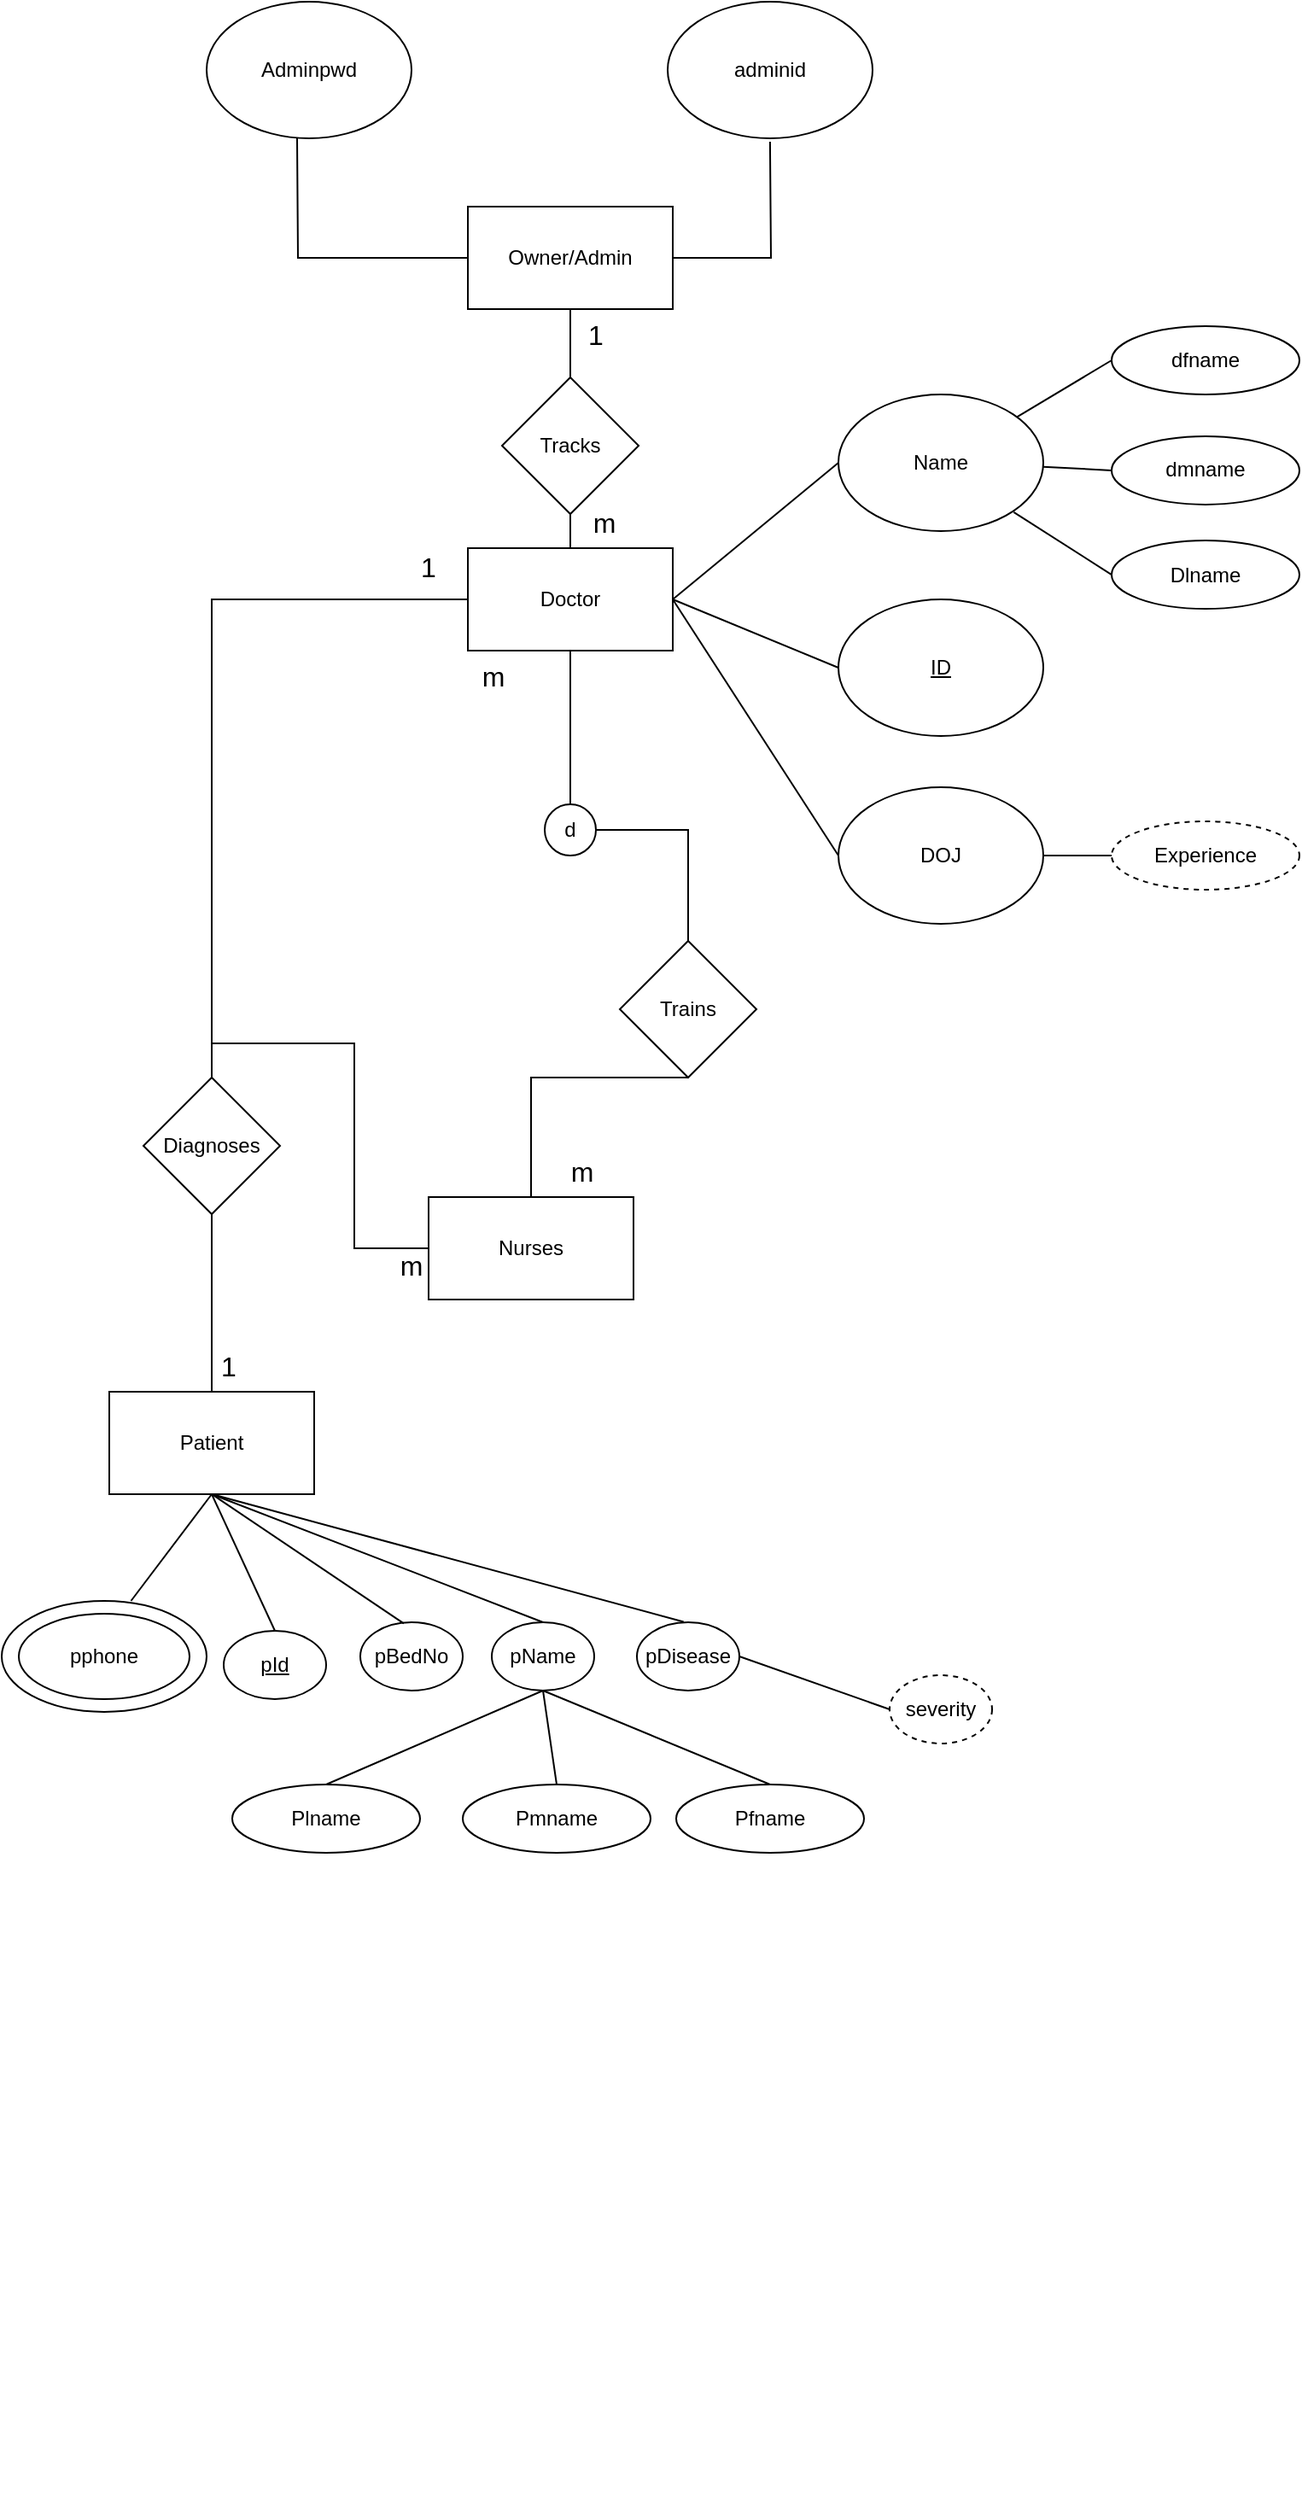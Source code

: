 <mxfile version="20.8.10" type="github">
  <diagram id="R2lEEEUBdFMjLlhIrx00" name="Page-1">
    <mxGraphModel dx="880" dy="444" grid="1" gridSize="10" guides="1" tooltips="1" connect="1" arrows="1" fold="1" page="1" pageScale="1" pageWidth="850" pageHeight="1100" math="0" shadow="0" extFonts="Permanent Marker^https://fonts.googleapis.com/css?family=Permanent+Marker">
      <root>
        <mxCell id="0" />
        <mxCell id="1" parent="0" />
        <mxCell id="s-d3TQJozYRdmBQAh-HW-65" value="Trains" style="rhombus;whiteSpace=wrap;html=1;fillOpacity=0;" parent="1" vertex="1">
          <mxGeometry x="402" y="560" width="80" height="80" as="geometry" />
        </mxCell>
        <mxCell id="qZSQInR1mWZaFcF0gbvc-5" style="edgeStyle=orthogonalEdgeStyle;rounded=0;orthogonalLoop=1;jettySize=auto;html=1;fillOpacity=0;endArrow=none;endFill=0;" parent="1" source="qZSQInR1mWZaFcF0gbvc-2" edge="1">
          <mxGeometry relative="1" as="geometry">
            <mxPoint x="213" y="90" as="targetPoint" />
          </mxGeometry>
        </mxCell>
        <mxCell id="qZSQInR1mWZaFcF0gbvc-8" style="edgeStyle=orthogonalEdgeStyle;rounded=0;orthogonalLoop=1;jettySize=auto;html=1;exitX=1;exitY=0.5;exitDx=0;exitDy=0;entryX=0.558;entryY=1.025;entryDx=0;entryDy=0;entryPerimeter=0;fillOpacity=0;endArrow=none;endFill=0;" parent="1" source="qZSQInR1mWZaFcF0gbvc-2" edge="1">
          <mxGeometry relative="1" as="geometry">
            <mxPoint x="489.96" y="92.0" as="targetPoint" />
          </mxGeometry>
        </mxCell>
        <mxCell id="qZSQInR1mWZaFcF0gbvc-10" style="edgeStyle=orthogonalEdgeStyle;rounded=0;orthogonalLoop=1;jettySize=auto;html=1;exitX=0.5;exitY=1;exitDx=0;exitDy=0;fillOpacity=0;endArrow=none;endFill=0;" parent="1" source="qZSQInR1mWZaFcF0gbvc-2" target="qZSQInR1mWZaFcF0gbvc-9" edge="1">
          <mxGeometry relative="1" as="geometry">
            <mxPoint x="486" y="200" as="targetPoint" />
          </mxGeometry>
        </mxCell>
        <mxCell id="qZSQInR1mWZaFcF0gbvc-2" value="Owner/Admin" style="rounded=0;whiteSpace=wrap;html=1;fillOpacity=0;" parent="1" vertex="1">
          <mxGeometry x="313" y="130" width="120" height="60" as="geometry" />
        </mxCell>
        <mxCell id="qZSQInR1mWZaFcF0gbvc-3" value="Adminpwd" style="ellipse;whiteSpace=wrap;html=1;fillOpacity=0;" parent="1" vertex="1">
          <mxGeometry x="160" y="10" width="120" height="80" as="geometry" />
        </mxCell>
        <mxCell id="qZSQInR1mWZaFcF0gbvc-6" value="adminid" style="ellipse;whiteSpace=wrap;html=1;fillOpacity=0;" parent="1" vertex="1">
          <mxGeometry x="430" y="10" width="120" height="80" as="geometry" />
        </mxCell>
        <mxCell id="qZSQInR1mWZaFcF0gbvc-9" value="Tracks" style="rhombus;whiteSpace=wrap;html=1;fillOpacity=0;" parent="1" vertex="1">
          <mxGeometry x="333" y="230" width="80" height="80" as="geometry" />
        </mxCell>
        <mxCell id="nEXemfkZkfeI4yeKxdNY-3" style="edgeStyle=orthogonalEdgeStyle;rounded=0;orthogonalLoop=1;jettySize=auto;html=1;exitX=0.5;exitY=1;exitDx=0;exitDy=0;entryX=0.5;entryY=0;entryDx=0;entryDy=0;endArrow=none;endFill=0;" parent="1" source="qZSQInR1mWZaFcF0gbvc-12" target="nEXemfkZkfeI4yeKxdNY-2" edge="1">
          <mxGeometry relative="1" as="geometry" />
        </mxCell>
        <mxCell id="qZSQInR1mWZaFcF0gbvc-12" value="Doctor" style="rounded=0;whiteSpace=wrap;html=1;fillOpacity=0;" parent="1" vertex="1">
          <mxGeometry x="313" y="330" width="120" height="60" as="geometry" />
        </mxCell>
        <mxCell id="qZSQInR1mWZaFcF0gbvc-18" value="" style="endArrow=none;html=1;rounded=0;exitX=0.5;exitY=0;exitDx=0;exitDy=0;entryX=0.5;entryY=1;entryDx=0;entryDy=0;fillOpacity=0;" parent="1" source="qZSQInR1mWZaFcF0gbvc-12" target="qZSQInR1mWZaFcF0gbvc-9" edge="1">
          <mxGeometry width="50" height="50" relative="1" as="geometry">
            <mxPoint x="616" y="270" as="sourcePoint" />
            <mxPoint x="666" y="220" as="targetPoint" />
          </mxGeometry>
        </mxCell>
        <mxCell id="qZSQInR1mWZaFcF0gbvc-19" value="" style="endArrow=none;html=1;rounded=0;exitX=1;exitY=0.5;exitDx=0;exitDy=0;fillOpacity=0;entryX=0;entryY=0.5;entryDx=0;entryDy=0;" parent="1" source="qZSQInR1mWZaFcF0gbvc-12" target="qZSQInR1mWZaFcF0gbvc-22" edge="1">
          <mxGeometry width="50" height="50" relative="1" as="geometry">
            <mxPoint x="616" y="390" as="sourcePoint" />
            <mxPoint x="533" y="280" as="targetPoint" />
          </mxGeometry>
        </mxCell>
        <mxCell id="qZSQInR1mWZaFcF0gbvc-20" value="" style="endArrow=none;html=1;rounded=0;exitX=1;exitY=0.5;exitDx=0;exitDy=0;entryX=0;entryY=0.5;entryDx=0;entryDy=0;fillOpacity=0;" parent="1" source="qZSQInR1mWZaFcF0gbvc-12" target="qZSQInR1mWZaFcF0gbvc-23" edge="1">
          <mxGeometry width="50" height="50" relative="1" as="geometry">
            <mxPoint x="556" y="420" as="sourcePoint" />
            <mxPoint x="533" y="400" as="targetPoint" />
          </mxGeometry>
        </mxCell>
        <mxCell id="qZSQInR1mWZaFcF0gbvc-21" value="" style="endArrow=none;html=1;rounded=0;exitX=1;exitY=0.5;exitDx=0;exitDy=0;entryX=0;entryY=0.5;entryDx=0;entryDy=0;fillOpacity=0;" parent="1" source="qZSQInR1mWZaFcF0gbvc-12" target="qZSQInR1mWZaFcF0gbvc-24" edge="1">
          <mxGeometry width="50" height="50" relative="1" as="geometry">
            <mxPoint x="556" y="420" as="sourcePoint" />
            <mxPoint x="533" y="510" as="targetPoint" />
          </mxGeometry>
        </mxCell>
        <mxCell id="qZSQInR1mWZaFcF0gbvc-22" value="Name" style="ellipse;whiteSpace=wrap;html=1;fillOpacity=0;" parent="1" vertex="1">
          <mxGeometry x="530" y="240" width="120" height="80" as="geometry" />
        </mxCell>
        <mxCell id="qZSQInR1mWZaFcF0gbvc-23" value="&lt;u&gt;ID&lt;/u&gt;" style="ellipse;whiteSpace=wrap;html=1;fillOpacity=0;" parent="1" vertex="1">
          <mxGeometry x="530" y="360" width="120" height="80" as="geometry" />
        </mxCell>
        <mxCell id="qZSQInR1mWZaFcF0gbvc-24" value="DOJ" style="ellipse;whiteSpace=wrap;html=1;fillOpacity=0;" parent="1" vertex="1">
          <mxGeometry x="530" y="470" width="120" height="80" as="geometry" />
        </mxCell>
        <mxCell id="qZSQInR1mWZaFcF0gbvc-25" value="" style="endArrow=none;html=1;rounded=0;exitX=1;exitY=0.5;exitDx=0;exitDy=0;fillOpacity=0;entryX=0;entryY=0.5;entryDx=0;entryDy=0;" parent="1" source="qZSQInR1mWZaFcF0gbvc-24" target="qZSQInR1mWZaFcF0gbvc-26" edge="1">
          <mxGeometry width="50" height="50" relative="1" as="geometry">
            <mxPoint x="650" y="510" as="sourcePoint" />
            <mxPoint x="800" y="510" as="targetPoint" />
          </mxGeometry>
        </mxCell>
        <mxCell id="qZSQInR1mWZaFcF0gbvc-26" value="&lt;span style=&quot;font-weight: normal;&quot;&gt;Experience&lt;/span&gt;" style="ellipse;whiteSpace=wrap;html=1;startSize=30;fontStyle=1;fillOpacity=0;dashed=1;" parent="1" vertex="1">
          <mxGeometry x="690" y="490" width="110" height="40" as="geometry" />
        </mxCell>
        <mxCell id="qZSQInR1mWZaFcF0gbvc-29" value="" style="endArrow=none;html=1;rounded=0;entryX=0;entryY=0.5;entryDx=0;entryDy=0;fillOpacity=0;" parent="1" source="qZSQInR1mWZaFcF0gbvc-22" target="qZSQInR1mWZaFcF0gbvc-30" edge="1">
          <mxGeometry width="50" height="50" relative="1" as="geometry">
            <mxPoint x="690.0" y="280" as="sourcePoint" />
            <mxPoint x="840" y="280" as="targetPoint" />
          </mxGeometry>
        </mxCell>
        <mxCell id="qZSQInR1mWZaFcF0gbvc-30" value="&lt;span style=&quot;font-weight: normal;&quot;&gt;dfname&lt;/span&gt;" style="ellipse;whiteSpace=wrap;html=1;startSize=30;fontStyle=1;fillOpacity=0;" parent="1" vertex="1">
          <mxGeometry x="690" y="200" width="110" height="40" as="geometry" />
        </mxCell>
        <mxCell id="qZSQInR1mWZaFcF0gbvc-32" value="" style="endArrow=none;html=1;rounded=0;entryX=0;entryY=0.5;entryDx=0;entryDy=0;fillOpacity=0;" parent="1" source="qZSQInR1mWZaFcF0gbvc-22" target="qZSQInR1mWZaFcF0gbvc-33" edge="1">
          <mxGeometry width="50" height="50" relative="1" as="geometry">
            <mxPoint x="650.0" y="301.44" as="sourcePoint" />
            <mxPoint x="828.68" y="350" as="targetPoint" />
          </mxGeometry>
        </mxCell>
        <mxCell id="qZSQInR1mWZaFcF0gbvc-33" value="&lt;span style=&quot;font-weight: normal;&quot;&gt;dmname&lt;/span&gt;" style="ellipse;whiteSpace=wrap;html=1;startSize=30;fontStyle=1;fillOpacity=0;" parent="1" vertex="1">
          <mxGeometry x="690" y="264.45" width="110" height="40" as="geometry" />
        </mxCell>
        <mxCell id="qZSQInR1mWZaFcF0gbvc-36" value="" style="endArrow=none;html=1;rounded=0;entryX=0;entryY=0.5;entryDx=0;entryDy=0;exitX=0.933;exitY=0.79;exitDx=0;exitDy=0;exitPerimeter=0;fillOpacity=0;" parent="1" target="qZSQInR1mWZaFcF0gbvc-37" edge="1">
          <mxGeometry width="50" height="50" relative="1" as="geometry">
            <mxPoint x="632.68" y="308.9" as="sourcePoint" />
            <mxPoint x="828.68" y="411.1" as="targetPoint" />
          </mxGeometry>
        </mxCell>
        <mxCell id="qZSQInR1mWZaFcF0gbvc-37" value="&lt;span style=&quot;font-weight: normal;&quot;&gt;Dlname&lt;/span&gt;" style="ellipse;whiteSpace=wrap;html=1;startSize=30;fontStyle=1;fillOpacity=0;" parent="1" vertex="1">
          <mxGeometry x="690" y="325.55" width="110" height="40" as="geometry" />
        </mxCell>
        <mxCell id="qZSQInR1mWZaFcF0gbvc-65" style="edgeStyle=orthogonalEdgeStyle;rounded=0;orthogonalLoop=1;jettySize=auto;html=1;exitX=0;exitY=0.5;exitDx=0;exitDy=0;entryX=0.5;entryY=0;entryDx=0;entryDy=0;fillOpacity=0;endArrow=none;endFill=0;startArrow=none;startFill=0;" parent="1" source="qZSQInR1mWZaFcF0gbvc-39" target="qZSQInR1mWZaFcF0gbvc-64" edge="1">
          <mxGeometry relative="1" as="geometry" />
        </mxCell>
        <mxCell id="qZSQInR1mWZaFcF0gbvc-39" value="Nurses" style="rounded=0;whiteSpace=wrap;html=1;fillOpacity=0;" parent="1" vertex="1">
          <mxGeometry x="290" y="710" width="120" height="60" as="geometry" />
        </mxCell>
        <mxCell id="qZSQInR1mWZaFcF0gbvc-61" value="" style="endArrow=none;html=1;rounded=0;exitX=0.5;exitY=0;exitDx=0;exitDy=0;entryX=0.5;entryY=1;entryDx=0;entryDy=0;fillOpacity=0;" parent="1" source="qZSQInR1mWZaFcF0gbvc-39" target="s-d3TQJozYRdmBQAh-HW-65" edge="1">
          <mxGeometry width="50" height="50" relative="1" as="geometry">
            <mxPoint x="543" y="640" as="sourcePoint" />
            <mxPoint x="593" y="590" as="targetPoint" />
            <Array as="points">
              <mxPoint x="350" y="640" />
            </Array>
          </mxGeometry>
        </mxCell>
        <mxCell id="qZSQInR1mWZaFcF0gbvc-64" value="Diagnoses" style="rhombus;whiteSpace=wrap;html=1;fillOpacity=0;" parent="1" vertex="1">
          <mxGeometry x="123" y="640" width="80" height="80" as="geometry" />
        </mxCell>
        <mxCell id="qZSQInR1mWZaFcF0gbvc-67" value="" style="endArrow=none;html=1;rounded=0;entryX=0.5;entryY=1;entryDx=0;entryDy=0;fillOpacity=0;exitX=0.5;exitY=0;exitDx=0;exitDy=0;endFill=0;startArrow=none;startFill=0;" parent="1" source="qZSQInR1mWZaFcF0gbvc-68" target="qZSQInR1mWZaFcF0gbvc-64" edge="1">
          <mxGeometry width="50" height="50" relative="1" as="geometry">
            <mxPoint x="163" y="900" as="sourcePoint" />
            <mxPoint x="193" y="840" as="targetPoint" />
          </mxGeometry>
        </mxCell>
        <mxCell id="qZSQInR1mWZaFcF0gbvc-68" value="Patient" style="rounded=0;whiteSpace=wrap;html=1;fillOpacity=0;" parent="1" vertex="1">
          <mxGeometry x="103" y="824" width="120" height="60" as="geometry" />
        </mxCell>
        <mxCell id="qZSQInR1mWZaFcF0gbvc-69" value="" style="endArrow=none;html=1;rounded=0;entryX=0.5;entryY=1;entryDx=0;entryDy=0;exitX=0.631;exitY=0;exitDx=0;exitDy=0;exitPerimeter=0;fillOpacity=0;" parent="1" target="qZSQInR1mWZaFcF0gbvc-68" edge="1">
          <mxGeometry width="50" height="50" relative="1" as="geometry">
            <mxPoint x="115.72" y="946.5" as="sourcePoint" />
            <mxPoint x="173" y="884" as="targetPoint" />
          </mxGeometry>
        </mxCell>
        <mxCell id="qZSQInR1mWZaFcF0gbvc-70" value="" style="endArrow=none;html=1;rounded=0;entryX=0.5;entryY=1;entryDx=0;entryDy=0;exitX=0.5;exitY=0;exitDx=0;exitDy=0;fillOpacity=0;" parent="1" source="qZSQInR1mWZaFcF0gbvc-79" target="qZSQInR1mWZaFcF0gbvc-68" edge="1">
          <mxGeometry width="50" height="50" relative="1" as="geometry">
            <mxPoint x="93" y="934" as="sourcePoint" />
            <mxPoint x="173" y="894.0" as="targetPoint" />
          </mxGeometry>
        </mxCell>
        <mxCell id="qZSQInR1mWZaFcF0gbvc-71" value="" style="endArrow=none;html=1;rounded=0;entryX=0.5;entryY=1;entryDx=0;entryDy=0;exitX=0.424;exitY=0.017;exitDx=0;exitDy=0;exitPerimeter=0;fillOpacity=0;" parent="1" source="qZSQInR1mWZaFcF0gbvc-80" target="qZSQInR1mWZaFcF0gbvc-68" edge="1">
          <mxGeometry width="50" height="50" relative="1" as="geometry">
            <mxPoint x="223" y="954" as="sourcePoint" />
            <mxPoint x="173" y="894.0" as="targetPoint" />
          </mxGeometry>
        </mxCell>
        <mxCell id="qZSQInR1mWZaFcF0gbvc-72" value="" style="endArrow=none;html=1;rounded=0;entryX=0.5;entryY=1;entryDx=0;entryDy=0;exitX=0.5;exitY=0;exitDx=0;exitDy=0;fillOpacity=0;" parent="1" source="qZSQInR1mWZaFcF0gbvc-96" target="qZSQInR1mWZaFcF0gbvc-68" edge="1">
          <mxGeometry x="-0.624" y="-41" width="50" height="50" relative="1" as="geometry">
            <mxPoint x="263.0" y="949" as="sourcePoint" />
            <mxPoint x="173" y="894.0" as="targetPoint" />
            <mxPoint y="-1" as="offset" />
          </mxGeometry>
        </mxCell>
        <mxCell id="qZSQInR1mWZaFcF0gbvc-73" value="" style="endArrow=none;html=1;rounded=0;entryX=0.5;entryY=1;entryDx=0;entryDy=0;exitX=0.456;exitY=-0.006;exitDx=0;exitDy=0;fillOpacity=0;exitPerimeter=0;" parent="1" source="qZSQInR1mWZaFcF0gbvc-97" target="qZSQInR1mWZaFcF0gbvc-68" edge="1">
          <mxGeometry x="-0.624" y="-41" width="50" height="50" relative="1" as="geometry">
            <mxPoint x="343" y="949" as="sourcePoint" />
            <mxPoint x="173" y="894.0" as="targetPoint" />
            <mxPoint y="-1" as="offset" />
          </mxGeometry>
        </mxCell>
        <mxCell id="qZSQInR1mWZaFcF0gbvc-74" value="pphone" style="ellipse;whiteSpace=wrap;html=1;fillOpacity=0;" parent="1" vertex="1">
          <mxGeometry x="50" y="954" width="100" height="50" as="geometry" />
        </mxCell>
        <mxCell id="qZSQInR1mWZaFcF0gbvc-75" value="" style="ellipse;whiteSpace=wrap;html=1;fillOpacity=0;" parent="1" vertex="1">
          <mxGeometry x="40" y="946.5" width="120" height="65" as="geometry" />
        </mxCell>
        <mxCell id="qZSQInR1mWZaFcF0gbvc-79" value="&lt;u&gt;pId&lt;/u&gt;" style="ellipse;whiteSpace=wrap;html=1;fillOpacity=0;" parent="1" vertex="1">
          <mxGeometry x="170" y="964" width="60" height="40" as="geometry" />
        </mxCell>
        <mxCell id="qZSQInR1mWZaFcF0gbvc-80" value="&lt;span style=&quot;color: rgba(0, 0, 0, 0); font-family: monospace; font-size: 0px; text-align: start;&quot;&gt;%3CmxGraphModel%3E%3Croot%3E%3CmxCell%20id%3D%220%22%2F%3E%3CmxCell%20id%3D%221%22%20parent%3D%220%22%2F%3E%3CmxCell%20id%3D%222%22%20value%3D%22pphone%22%20style%3D%22ellipse%3BwhiteSpace%3Dwrap%3Bhtml%3D1%3B%22%20vertex%3D%221%22%20parent%3D%221%22%3E%3CmxGeometry%20y%3D%221020%22%20width%3D%22100%22%20height%3D%2250%22%20as%3D%22geometry%22%2F%3E%3C%2FmxCell%3E%3C%2Froot%3E%3C%2FmxGraphModel%3E&lt;/span&gt;pBedNo" style="ellipse;whiteSpace=wrap;html=1;fillOpacity=0;" parent="1" vertex="1">
          <mxGeometry x="250" y="959" width="60" height="40" as="geometry" />
        </mxCell>
        <mxCell id="qZSQInR1mWZaFcF0gbvc-85" value="&lt;span style=&quot;font-weight: normal;&quot;&gt;Pfname&lt;/span&gt;" style="ellipse;whiteSpace=wrap;html=1;startSize=30;fontStyle=1;fillOpacity=0;" parent="1" vertex="1">
          <mxGeometry x="435" y="1054" width="110" height="40" as="geometry" />
        </mxCell>
        <mxCell id="qZSQInR1mWZaFcF0gbvc-86" value="&lt;span style=&quot;font-weight: normal;&quot;&gt;Pmname&lt;/span&gt;" style="ellipse;whiteSpace=wrap;html=1;startSize=30;fontStyle=1;fillOpacity=0;" parent="1" vertex="1">
          <mxGeometry x="310" y="1054" width="110" height="40" as="geometry" />
        </mxCell>
        <mxCell id="qZSQInR1mWZaFcF0gbvc-87" value="&lt;span style=&quot;font-weight: normal;&quot;&gt;Plname&lt;/span&gt;" style="ellipse;whiteSpace=wrap;html=1;startSize=30;fontStyle=1;fillOpacity=0;" parent="1" vertex="1">
          <mxGeometry x="175" y="1054" width="110" height="40" as="geometry" />
        </mxCell>
        <mxCell id="qZSQInR1mWZaFcF0gbvc-88" value="" style="endArrow=none;html=1;rounded=0;fontColor=#000000;entryX=0.5;entryY=1;entryDx=0;entryDy=0;exitX=0.5;exitY=0;exitDx=0;exitDy=0;fillOpacity=0;" parent="1" source="qZSQInR1mWZaFcF0gbvc-87" target="qZSQInR1mWZaFcF0gbvc-96" edge="1">
          <mxGeometry width="50" height="50" relative="1" as="geometry">
            <mxPoint x="180" y="1064" as="sourcePoint" />
            <mxPoint x="360.0" y="999" as="targetPoint" />
          </mxGeometry>
        </mxCell>
        <mxCell id="qZSQInR1mWZaFcF0gbvc-89" value="" style="endArrow=none;html=1;rounded=0;fontColor=#000000;entryX=0.5;entryY=1;entryDx=0;entryDy=0;exitX=0.5;exitY=0;exitDx=0;exitDy=0;fillOpacity=0;" parent="1" source="qZSQInR1mWZaFcF0gbvc-86" target="qZSQInR1mWZaFcF0gbvc-96" edge="1">
          <mxGeometry width="50" height="50" relative="1" as="geometry">
            <mxPoint x="180" y="1064" as="sourcePoint" />
            <mxPoint x="360.0" y="999" as="targetPoint" />
          </mxGeometry>
        </mxCell>
        <mxCell id="qZSQInR1mWZaFcF0gbvc-90" value="" style="endArrow=none;html=1;rounded=0;fontColor=#000000;exitX=0.5;exitY=0;exitDx=0;exitDy=0;entryX=0.5;entryY=1;entryDx=0;entryDy=0;fillOpacity=0;" parent="1" source="qZSQInR1mWZaFcF0gbvc-85" target="qZSQInR1mWZaFcF0gbvc-96" edge="1">
          <mxGeometry width="50" height="50" relative="1" as="geometry">
            <mxPoint x="375.0" y="1064" as="sourcePoint" />
            <mxPoint x="360.0" y="999" as="targetPoint" />
          </mxGeometry>
        </mxCell>
        <mxCell id="qZSQInR1mWZaFcF0gbvc-91" value="" style="endArrow=none;html=1;rounded=0;fontColor=#000000;exitX=1;exitY=0.5;exitDx=0;exitDy=0;entryX=0;entryY=0.5;entryDx=0;entryDy=0;fillOpacity=0;" parent="1" source="qZSQInR1mWZaFcF0gbvc-97" target="qZSQInR1mWZaFcF0gbvc-93" edge="1">
          <mxGeometry width="50" height="50" relative="1" as="geometry">
            <mxPoint x="470.0" y="979" as="sourcePoint" />
            <mxPoint x="560" y="979" as="targetPoint" />
          </mxGeometry>
        </mxCell>
        <mxCell id="qZSQInR1mWZaFcF0gbvc-93" value="severity" style="ellipse;whiteSpace=wrap;html=1;fontColor=default;dashed=1;fillOpacity=0;startSize=30;fontStyle=0;" parent="1" vertex="1">
          <mxGeometry x="560" y="990" width="60" height="40" as="geometry" />
        </mxCell>
        <mxCell id="qZSQInR1mWZaFcF0gbvc-96" value="pName" style="ellipse;whiteSpace=wrap;html=1;fontColor=default;fillOpacity=0;" parent="1" vertex="1">
          <mxGeometry x="327" y="959" width="60" height="40" as="geometry" />
        </mxCell>
        <mxCell id="qZSQInR1mWZaFcF0gbvc-97" value="pDisease" style="ellipse;whiteSpace=wrap;html=1;fontColor=default;fillOpacity=0;" parent="1" vertex="1">
          <mxGeometry x="412" y="959" width="60" height="40" as="geometry" />
        </mxCell>
        <mxCell id="qZSQInR1mWZaFcF0gbvc-100" value="1" style="text;html=1;strokeColor=none;fillColor=none;align=center;verticalAlign=middle;whiteSpace=wrap;rounded=0;fontSize=16;fillOpacity=0;" parent="1" vertex="1">
          <mxGeometry x="358" y="190" width="60" height="30" as="geometry" />
        </mxCell>
        <mxCell id="qZSQInR1mWZaFcF0gbvc-103" value="m" style="text;html=1;strokeColor=none;fillColor=none;align=center;verticalAlign=middle;whiteSpace=wrap;rounded=0;fontSize=16;fillOpacity=0;" parent="1" vertex="1">
          <mxGeometry x="363" y="300" width="60" height="30" as="geometry" />
        </mxCell>
        <mxCell id="qZSQInR1mWZaFcF0gbvc-104" value="m" style="text;html=1;strokeColor=none;fillColor=none;align=center;verticalAlign=middle;whiteSpace=wrap;rounded=0;fontSize=16;fillOpacity=0;" parent="1" vertex="1">
          <mxGeometry x="350" y="680" width="60" height="30" as="geometry" />
        </mxCell>
        <mxCell id="qZSQInR1mWZaFcF0gbvc-105" value="1" style="text;html=1;strokeColor=none;fillColor=none;align=center;verticalAlign=middle;whiteSpace=wrap;rounded=0;fontSize=16;fillOpacity=0;" parent="1" vertex="1">
          <mxGeometry x="260" y="325.55" width="60" height="30" as="geometry" />
        </mxCell>
        <mxCell id="qZSQInR1mWZaFcF0gbvc-106" value="1" style="text;html=1;strokeColor=none;fillColor=none;align=center;verticalAlign=middle;whiteSpace=wrap;rounded=0;fontSize=16;fillOpacity=0;" parent="1" vertex="1">
          <mxGeometry x="143" y="794" width="60" height="30" as="geometry" />
        </mxCell>
        <mxCell id="qZSQInR1mWZaFcF0gbvc-108" value="m" style="text;html=1;strokeColor=none;fillColor=none;align=center;verticalAlign=middle;whiteSpace=wrap;rounded=0;fontSize=16;fillOpacity=0;" parent="1" vertex="1">
          <mxGeometry x="298" y="390" width="60" height="30" as="geometry" />
        </mxCell>
        <mxCell id="qZSQInR1mWZaFcF0gbvc-110" value="m" style="text;html=1;strokeColor=none;fillColor=none;align=center;verticalAlign=middle;whiteSpace=wrap;rounded=0;fontSize=16;fillOpacity=0;" parent="1" vertex="1">
          <mxGeometry x="250" y="735" width="60" height="30" as="geometry" />
        </mxCell>
        <mxCell id="qZSQInR1mWZaFcF0gbvc-117" style="edgeStyle=orthogonalEdgeStyle;rounded=0;orthogonalLoop=1;jettySize=auto;html=1;fillOpacity=0;endArrow=none;endFill=0;exitX=0;exitY=0.5;exitDx=0;exitDy=0;entryX=0.5;entryY=0;entryDx=0;entryDy=0;startArrow=none;startFill=0;" parent="1" source="qZSQInR1mWZaFcF0gbvc-12" target="qZSQInR1mWZaFcF0gbvc-64" edge="1">
          <mxGeometry relative="1" as="geometry">
            <mxPoint x="310" y="360.0" as="sourcePoint" />
            <mxPoint x="170" y="630" as="targetPoint" />
          </mxGeometry>
        </mxCell>
        <mxCell id="nEXemfkZkfeI4yeKxdNY-4" style="edgeStyle=orthogonalEdgeStyle;rounded=0;orthogonalLoop=1;jettySize=auto;html=1;exitX=1;exitY=0.5;exitDx=0;exitDy=0;entryX=0.5;entryY=0;entryDx=0;entryDy=0;endArrow=none;endFill=0;" parent="1" source="nEXemfkZkfeI4yeKxdNY-2" target="s-d3TQJozYRdmBQAh-HW-65" edge="1">
          <mxGeometry relative="1" as="geometry" />
        </mxCell>
        <mxCell id="nEXemfkZkfeI4yeKxdNY-2" value="d" style="ellipse;whiteSpace=wrap;html=1;aspect=fixed;" parent="1" vertex="1">
          <mxGeometry x="358" y="480" width="30" height="30" as="geometry" />
        </mxCell>
        <mxCell id="Y99NqYR2-ee6TdtlUfzP-1" value="" style="shape=image;verticalLabelPosition=bottom;labelBackgroundColor=default;verticalAlign=top;aspect=fixed;imageAspect=0;image=https://i.imgur.com/KNchmfh.jpg;" vertex="1" parent="1">
          <mxGeometry x="105" y="1120" width="520" height="352" as="geometry" />
        </mxCell>
      </root>
    </mxGraphModel>
  </diagram>
</mxfile>
